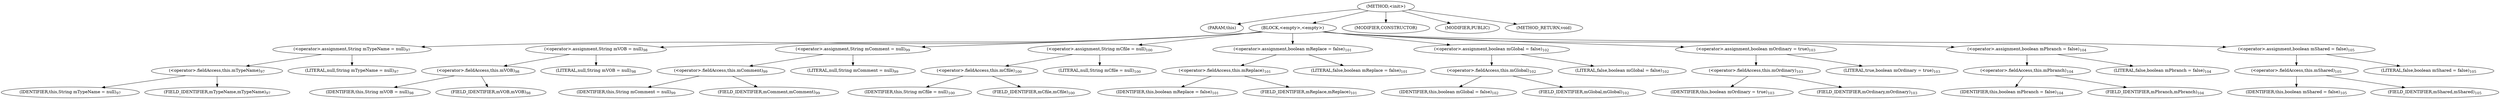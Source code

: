 digraph "&lt;init&gt;" {  
"525" [label = <(METHOD,&lt;init&gt;)> ]
"526" [label = <(PARAM,this)> ]
"527" [label = <(BLOCK,&lt;empty&gt;,&lt;empty&gt;)> ]
"528" [label = <(&lt;operator&gt;.assignment,String mTypeName = null)<SUB>97</SUB>> ]
"529" [label = <(&lt;operator&gt;.fieldAccess,this.mTypeName)<SUB>97</SUB>> ]
"530" [label = <(IDENTIFIER,this,String mTypeName = null)<SUB>97</SUB>> ]
"531" [label = <(FIELD_IDENTIFIER,mTypeName,mTypeName)<SUB>97</SUB>> ]
"532" [label = <(LITERAL,null,String mTypeName = null)<SUB>97</SUB>> ]
"533" [label = <(&lt;operator&gt;.assignment,String mVOB = null)<SUB>98</SUB>> ]
"534" [label = <(&lt;operator&gt;.fieldAccess,this.mVOB)<SUB>98</SUB>> ]
"535" [label = <(IDENTIFIER,this,String mVOB = null)<SUB>98</SUB>> ]
"536" [label = <(FIELD_IDENTIFIER,mVOB,mVOB)<SUB>98</SUB>> ]
"537" [label = <(LITERAL,null,String mVOB = null)<SUB>98</SUB>> ]
"538" [label = <(&lt;operator&gt;.assignment,String mComment = null)<SUB>99</SUB>> ]
"539" [label = <(&lt;operator&gt;.fieldAccess,this.mComment)<SUB>99</SUB>> ]
"540" [label = <(IDENTIFIER,this,String mComment = null)<SUB>99</SUB>> ]
"541" [label = <(FIELD_IDENTIFIER,mComment,mComment)<SUB>99</SUB>> ]
"542" [label = <(LITERAL,null,String mComment = null)<SUB>99</SUB>> ]
"543" [label = <(&lt;operator&gt;.assignment,String mCfile = null)<SUB>100</SUB>> ]
"544" [label = <(&lt;operator&gt;.fieldAccess,this.mCfile)<SUB>100</SUB>> ]
"545" [label = <(IDENTIFIER,this,String mCfile = null)<SUB>100</SUB>> ]
"546" [label = <(FIELD_IDENTIFIER,mCfile,mCfile)<SUB>100</SUB>> ]
"547" [label = <(LITERAL,null,String mCfile = null)<SUB>100</SUB>> ]
"548" [label = <(&lt;operator&gt;.assignment,boolean mReplace = false)<SUB>101</SUB>> ]
"549" [label = <(&lt;operator&gt;.fieldAccess,this.mReplace)<SUB>101</SUB>> ]
"550" [label = <(IDENTIFIER,this,boolean mReplace = false)<SUB>101</SUB>> ]
"551" [label = <(FIELD_IDENTIFIER,mReplace,mReplace)<SUB>101</SUB>> ]
"552" [label = <(LITERAL,false,boolean mReplace = false)<SUB>101</SUB>> ]
"553" [label = <(&lt;operator&gt;.assignment,boolean mGlobal = false)<SUB>102</SUB>> ]
"554" [label = <(&lt;operator&gt;.fieldAccess,this.mGlobal)<SUB>102</SUB>> ]
"555" [label = <(IDENTIFIER,this,boolean mGlobal = false)<SUB>102</SUB>> ]
"556" [label = <(FIELD_IDENTIFIER,mGlobal,mGlobal)<SUB>102</SUB>> ]
"557" [label = <(LITERAL,false,boolean mGlobal = false)<SUB>102</SUB>> ]
"558" [label = <(&lt;operator&gt;.assignment,boolean mOrdinary = true)<SUB>103</SUB>> ]
"559" [label = <(&lt;operator&gt;.fieldAccess,this.mOrdinary)<SUB>103</SUB>> ]
"560" [label = <(IDENTIFIER,this,boolean mOrdinary = true)<SUB>103</SUB>> ]
"561" [label = <(FIELD_IDENTIFIER,mOrdinary,mOrdinary)<SUB>103</SUB>> ]
"562" [label = <(LITERAL,true,boolean mOrdinary = true)<SUB>103</SUB>> ]
"563" [label = <(&lt;operator&gt;.assignment,boolean mPbranch = false)<SUB>104</SUB>> ]
"564" [label = <(&lt;operator&gt;.fieldAccess,this.mPbranch)<SUB>104</SUB>> ]
"565" [label = <(IDENTIFIER,this,boolean mPbranch = false)<SUB>104</SUB>> ]
"566" [label = <(FIELD_IDENTIFIER,mPbranch,mPbranch)<SUB>104</SUB>> ]
"567" [label = <(LITERAL,false,boolean mPbranch = false)<SUB>104</SUB>> ]
"568" [label = <(&lt;operator&gt;.assignment,boolean mShared = false)<SUB>105</SUB>> ]
"569" [label = <(&lt;operator&gt;.fieldAccess,this.mShared)<SUB>105</SUB>> ]
"570" [label = <(IDENTIFIER,this,boolean mShared = false)<SUB>105</SUB>> ]
"571" [label = <(FIELD_IDENTIFIER,mShared,mShared)<SUB>105</SUB>> ]
"572" [label = <(LITERAL,false,boolean mShared = false)<SUB>105</SUB>> ]
"573" [label = <(MODIFIER,CONSTRUCTOR)> ]
"574" [label = <(MODIFIER,PUBLIC)> ]
"575" [label = <(METHOD_RETURN,void)> ]
  "525" -> "526" 
  "525" -> "527" 
  "525" -> "573" 
  "525" -> "574" 
  "525" -> "575" 
  "527" -> "528" 
  "527" -> "533" 
  "527" -> "538" 
  "527" -> "543" 
  "527" -> "548" 
  "527" -> "553" 
  "527" -> "558" 
  "527" -> "563" 
  "527" -> "568" 
  "528" -> "529" 
  "528" -> "532" 
  "529" -> "530" 
  "529" -> "531" 
  "533" -> "534" 
  "533" -> "537" 
  "534" -> "535" 
  "534" -> "536" 
  "538" -> "539" 
  "538" -> "542" 
  "539" -> "540" 
  "539" -> "541" 
  "543" -> "544" 
  "543" -> "547" 
  "544" -> "545" 
  "544" -> "546" 
  "548" -> "549" 
  "548" -> "552" 
  "549" -> "550" 
  "549" -> "551" 
  "553" -> "554" 
  "553" -> "557" 
  "554" -> "555" 
  "554" -> "556" 
  "558" -> "559" 
  "558" -> "562" 
  "559" -> "560" 
  "559" -> "561" 
  "563" -> "564" 
  "563" -> "567" 
  "564" -> "565" 
  "564" -> "566" 
  "568" -> "569" 
  "568" -> "572" 
  "569" -> "570" 
  "569" -> "571" 
}
